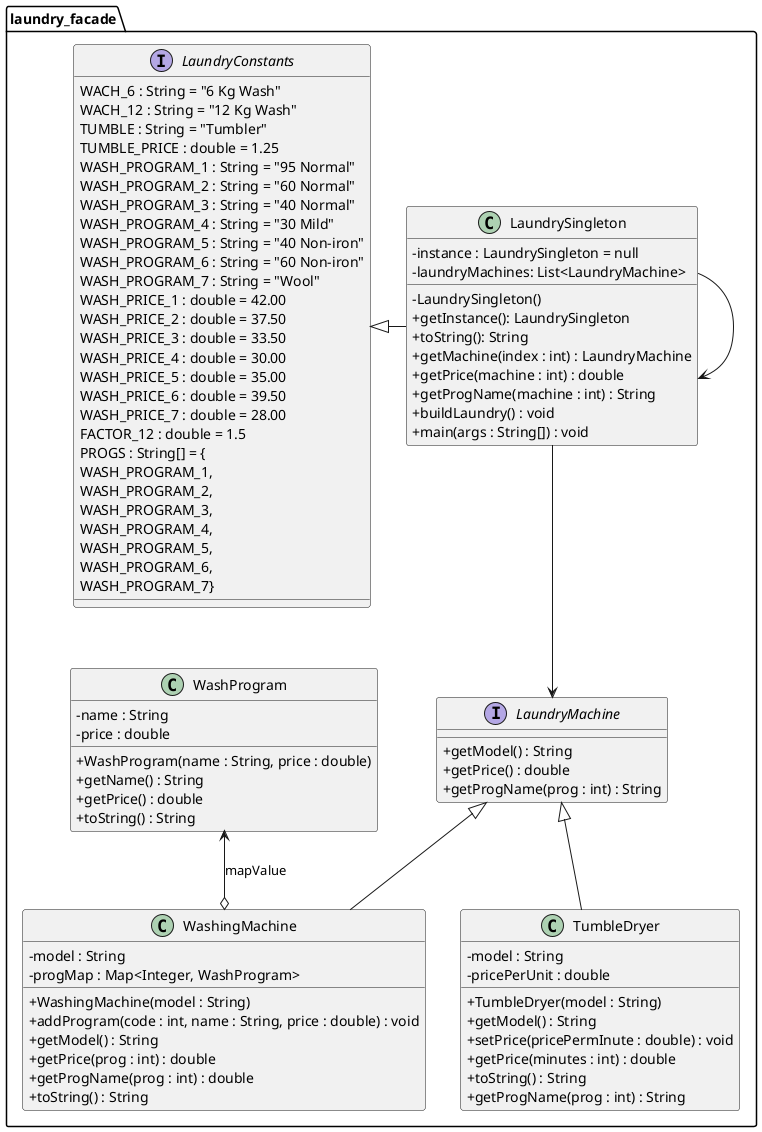 @startuml LaundroMat
skinparam classAttributeIconSize 0

package laundry_facade
{
    class LaundrySingleton
    {
        -instance : LaundrySingleton = null
        -laundryMachines: List<LaundryMachine>
        -LaundrySingleton()
        +getInstance(): LaundrySingleton
        +toString(): String
        +getMachine(index : int) : LaundryMachine
        +getPrice(machine : int) : double
        +getProgName(machine : int) : String
        +buildLaundry() : void
        +main(args : String[]) : void
    }

    interface LaundryMachine
    {
        +getModel() : String
        +getPrice() : double
        +getProgName(prog : int) : String
    }

    interface LaundryConstants
    {
        WACH_6 : String = "6 Kg Wash"
        WACH_12 : String = "12 Kg Wash"
        TUMBLE : String = "Tumbler"
        TUMBLE_PRICE : double = 1.25
        WASH_PROGRAM_1 : String = "95 Normal"
        WASH_PROGRAM_2 : String = "60 Normal"
        WASH_PROGRAM_3 : String = "40 Normal"
        WASH_PROGRAM_4 : String = "30 Mild"
        WASH_PROGRAM_5 : String = "40 Non-iron"
        WASH_PROGRAM_6 : String = "60 Non-iron"
        WASH_PROGRAM_7 : String = "Wool"
        WASH_PRICE_1 : double = 42.00
        WASH_PRICE_2 : double = 37.50
        WASH_PRICE_3 : double = 33.50
        WASH_PRICE_4 : double = 30.00
        WASH_PRICE_5 : double = 35.00
        WASH_PRICE_6 : double = 39.50
        WASH_PRICE_7 : double = 28.00
        FACTOR_12 : double = 1.5
        PROGS : String[] = {
            WASH_PROGRAM_1, 
        WASH_PROGRAM_2,
        WASH_PROGRAM_3,
        WASH_PROGRAM_4,
        WASH_PROGRAM_5,
        WASH_PROGRAM_6,
        WASH_PROGRAM_7}
    }

    class WashProgram
    {
        -name : String
        -price : double
        +WashProgram(name : String, price : double)
        +getName() : String
        +getPrice() : double
        +toString() : String
    }

    class WashingMachine
    {
        -model : String
        -progMap : Map<Integer, WashProgram>
        +WashingMachine(model : String)
        +addProgram(code : int, name : String, price : double) : void
        +getModel() : String
        +getPrice(prog : int) : double
        +getProgName(prog : int) : double
        +toString() : String

    }

    class TumbleDryer
    {
        -model : String
        -pricePerUnit : double
        +TumbleDryer(model : String)
        +getModel() : String
        +setPrice(pricePermInute : double) : void
        +getPrice(minutes : int) : double
        +toString() : String
        +getProgName(prog : int) : String
    }
}

LaundrySingleton --> LaundryMachine
LaundrySingleton --> LaundrySingleton
LaundryConstants <|- LaundrySingleton
LaundryMachine <|-- TumbleDryer
LaundryMachine <|-- WashingMachine
WashProgram <--o WashingMachine : mapValue
@enduml